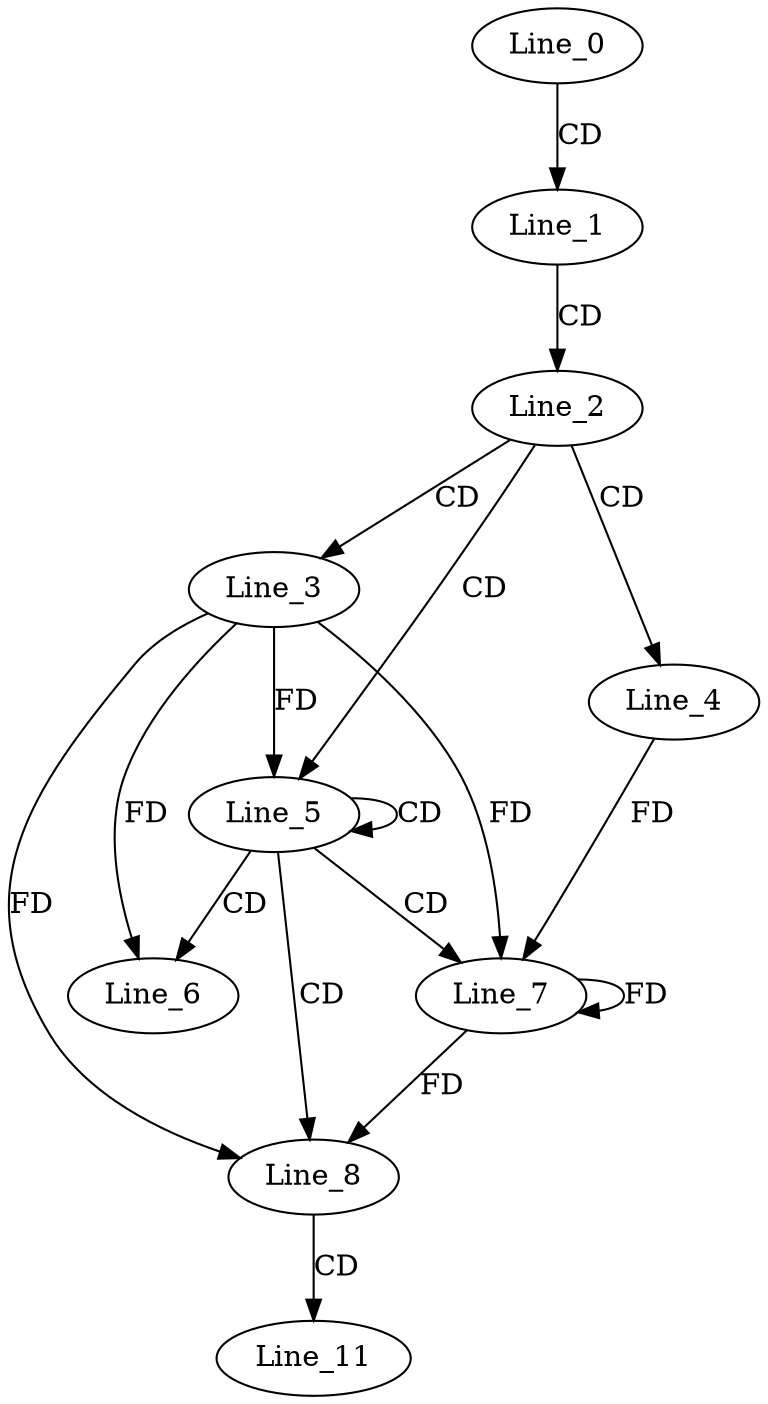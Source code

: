 digraph G {
  Line_0;
  Line_1;
  Line_2;
  Line_3;
  Line_4;
  Line_5;
  Line_6;
  Line_7;
  Line_7;
  Line_8;
  Line_11;
  Line_0 -> Line_1 [ label="CD" ];
  Line_1 -> Line_2 [ label="CD" ];
  Line_2 -> Line_3 [ label="CD" ];
  Line_2 -> Line_4 [ label="CD" ];
  Line_2 -> Line_5 [ label="CD" ];
  Line_5 -> Line_5 [ label="CD" ];
  Line_3 -> Line_5 [ label="FD" ];
  Line_5 -> Line_6 [ label="CD" ];
  Line_3 -> Line_6 [ label="FD" ];
  Line_5 -> Line_7 [ label="CD" ];
  Line_7 -> Line_7 [ label="FD" ];
  Line_3 -> Line_7 [ label="FD" ];
  Line_4 -> Line_7 [ label="FD" ];
  Line_5 -> Line_8 [ label="CD" ];
  Line_7 -> Line_8 [ label="FD" ];
  Line_3 -> Line_8 [ label="FD" ];
  Line_8 -> Line_11 [ label="CD" ];
}
